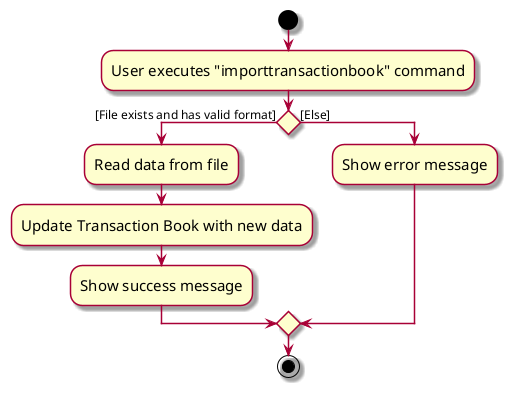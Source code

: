 @startuml
skin rose
skinparam ActivityFontSize 15
skinparam ArrowFontSize 12
start
:User executes "importtransactionbook" command;

if () then ([File exists and has valid format])
    :Read data from file;
    :Update Transaction Book with new data;
    :Show success message;
else ([Else])
    :Show error message;
endif

stop
@enduml
